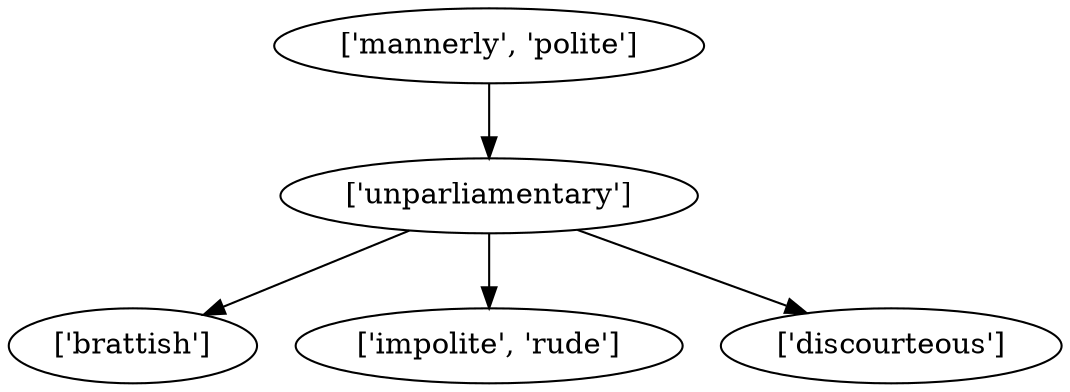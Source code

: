 strict digraph  {
	"['mannerly', 'polite']" -> "['unparliamentary']";
	"['unparliamentary']" -> "['brattish']";
	"['unparliamentary']" -> "['impolite', 'rude']";
	"['unparliamentary']" -> "['discourteous']";
}
